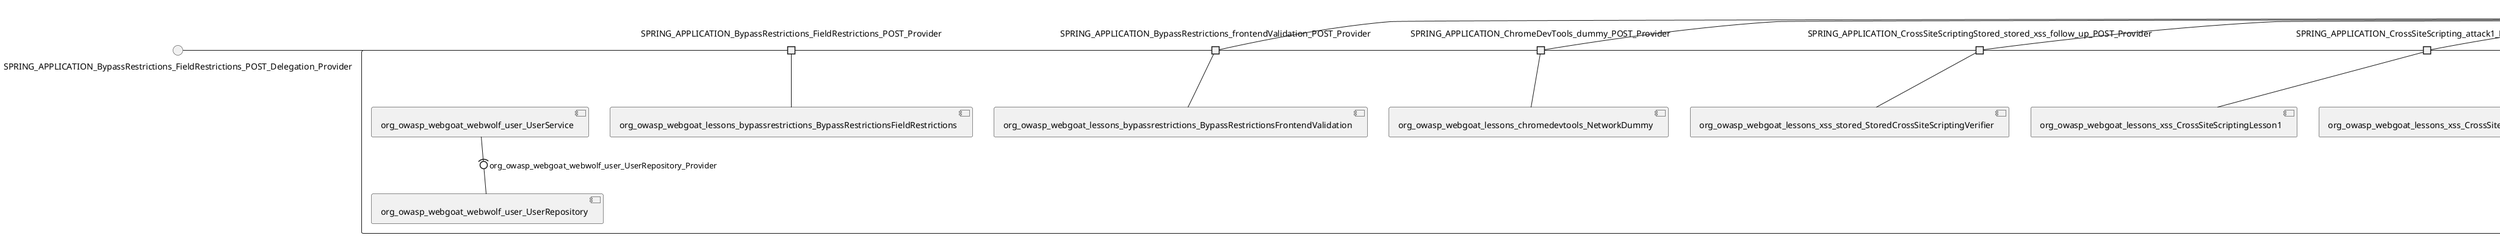 @startuml
skinparam fixCircleLabelOverlapping true
skinparam componentStyle uml2
() SPRING_APPLICATION_BypassRestrictions_FieldRestrictions_POST_Delegation_Provider
() SPRING_APPLICATION_BypassRestrictions_frontendValidation_POST_Delegation_Provider
() SPRING_APPLICATION_ChromeDevTools_dummy_POST_Delegation_Provider
() SPRING_APPLICATION_CrossSiteScriptingStored_stored_xss_follow_up_POST_Delegation_Provider
() SPRING_APPLICATION_CrossSiteScripting_attack1_POST_Delegation_Provider
() SPRING_APPLICATION_CrossSiteScripting_attack3_POST_Delegation_Provider
() SPRING_APPLICATION_CrossSiteScripting_attack4_POST_Delegation_Provider
() SPRING_APPLICATION_CrossSiteScripting_attack5a_GET_Delegation_Provider
() SPRING_APPLICATION_CrossSiteScripting_attack6a_POST_Delegation_Provider
() SPRING_APPLICATION_CrossSiteScripting_dom_follow_up_POST_Delegation_Provider
() SPRING_APPLICATION_CrossSiteScripting_phone_home_xss_POST_Delegation_Provider
() SPRING_APPLICATION_CrossSiteScripting_quiz_POST_GET_Delegation_Provider
() SPRING_APPLICATION_Delegation_Provider
() SPRING_APPLICATION_GET_Delegation_Provider
() SPRING_APPLICATION_HtmlTampering_task_POST_Delegation_Provider
() SPRING_APPLICATION_HttpBasics_attack1_POST_Delegation_Provider
() SPRING_APPLICATION_HttpBasics_attack2_POST_Delegation_Provider
() SPRING_APPLICATION_IDOR_diff_attributes_POST_Delegation_Provider
() SPRING_APPLICATION_IDOR_login_POST_Delegation_Provider
() SPRING_APPLICATION_IDOR_profile_alt_path_POST_Delegation_Provider
() SPRING_APPLICATION_InsecureDeserialization_task_POST_Delegation_Provider
() SPRING_APPLICATION_InsecureLogin_POST_Delegation_Provider
() SPRING_APPLICATION_JWT_decode_POST_Delegation_Provider
() SPRING_APPLICATION_JWT_jku_POST_Delegation_Provider
() SPRING_APPLICATION_JWT_kid_POST_Delegation_Provider
() SPRING_APPLICATION_JWT_quiz_POST_GET_Delegation_Provider
() SPRING_APPLICATION_JWT_refresh_POST_Delegation_Provider
() SPRING_APPLICATION_JWT_votings_POST_GET_Delegation_Provider
() SPRING_APPLICATION_LogSpoofing_log_bleeding_POST_Delegation_Provider
() SPRING_APPLICATION_LogSpoofing_log_spoofing_POST_Delegation_Provider
() SPRING_APPLICATION_POST_Delegation_Provider
() SPRING_APPLICATION_PUT_Delegation_Provider
() SPRING_APPLICATION_PasswordReset_ForgotPassword_create_password_reset_link_POST_Delegation_Provider
() SPRING_APPLICATION_PasswordReset_SecurityQuestions_POST_Delegation_Provider
() SPRING_APPLICATION_PasswordReset_reset_POST_Delegation_Provider
() SPRING_APPLICATION_PathTraversal_profile_picture_GET_Delegation_Provider
() SPRING_APPLICATION_PathTraversal_profile_picture_fix_GET_Delegation_Provider
() SPRING_APPLICATION_PathTraversal_profile_upload_POST_Delegation_Provider
() SPRING_APPLICATION_PathTraversal_profile_upload_fix_POST_Delegation_Provider
() SPRING_APPLICATION_PathTraversal_profile_upload_remove_user_input_POST_Delegation_Provider
() SPRING_APPLICATION_PathTraversal_random_POST_Delegation_Provider
() SPRING_APPLICATION_PathTraversal_random_picture_GET_Delegation_Provider
() SPRING_APPLICATION_PathTraversal_zip_slip_POST_GET_Delegation_Provider
() SPRING_APPLICATION_SSRF_task1_POST_Delegation_Provider
() SPRING_APPLICATION_SSRF_task2_POST_Delegation_Provider
() SPRING_APPLICATION_SecurePasswords_assignment_POST_Delegation_Provider
() SPRING_APPLICATION_SqlInjectionAdvanced_attack6a_POST_Delegation_Provider
() SPRING_APPLICATION_SqlInjectionAdvanced_attack6b_POST_Delegation_Provider
() SPRING_APPLICATION_SqlInjectionAdvanced_challenge_Login_POST_Delegation_Provider
() SPRING_APPLICATION_SqlInjectionAdvanced_challenge_PUT_Delegation_Provider
() SPRING_APPLICATION_SqlInjectionAdvanced_quiz_POST_GET_Delegation_Provider
() SPRING_APPLICATION_SqlInjectionMitigations_attack10a_POST_Delegation_Provider
() SPRING_APPLICATION_SqlInjectionMitigations_attack10b_POST_Delegation_Provider
() SPRING_APPLICATION_SqlInjectionMitigations_attack12a_POST_Delegation_Provider
() SPRING_APPLICATION_SqlInjectionMitigations_servers_GET_Delegation_Provider
() SPRING_APPLICATION_SqlInjection_assignment5a_POST_Delegation_Provider
() SPRING_APPLICATION_SqlInjection_assignment5b_POST_Delegation_Provider
() SPRING_APPLICATION_SqlInjection_attack10_POST_Delegation_Provider
() SPRING_APPLICATION_SqlInjection_attack2_POST_Delegation_Provider
() SPRING_APPLICATION_SqlInjection_attack3_POST_Delegation_Provider
() SPRING_APPLICATION_SqlInjection_attack4_POST_Delegation_Provider
() SPRING_APPLICATION_SqlInjection_attack5_POST_Delegation_Provider
() SPRING_APPLICATION_SqlInjection_attack8_POST_Delegation_Provider
() SPRING_APPLICATION_SqlInjection_attack9_POST_Delegation_Provider
() SPRING_APPLICATION_SqlOnlyInputValidationOnKeywords_attack_POST_Delegation_Provider
() SPRING_APPLICATION_SqlOnlyInputValidation_attack_POST_Delegation_Provider
() SPRING_APPLICATION_VulnerableComponents_attack1_POST_Delegation_Provider
() SPRING_APPLICATION_WebWolf_GET_Delegation_Provider
() SPRING_APPLICATION_WebWolf_landing_POST_Delegation_Provider
() SPRING_APPLICATION_WebWolf_mail_POST_Delegation_Provider
() SPRING_APPLICATION_challenge_1_POST_Delegation_Provider
() SPRING_APPLICATION_challenge_5_POST_Delegation_Provider
() SPRING_APPLICATION_challenge_7_POST_Delegation_Provider
() SPRING_APPLICATION_challenge_8_GET_Delegation_Provider
() SPRING_APPLICATION_challenge_logo_Delegation_Provider
() SPRING_APPLICATION_cia_quiz_POST_GET_Delegation_Provider
() SPRING_APPLICATION_clientSideFiltering_attack1_POST_Delegation_Provider
() SPRING_APPLICATION_clientSideFiltering_challenge_store_coupons_GET_Delegation_Provider
() SPRING_APPLICATION_clientSideFiltering_getItForFree_POST_Delegation_Provider
() SPRING_APPLICATION_clientSideFiltering_salaries_GET_Delegation_Provider
() SPRING_APPLICATION_crypto_encoding_xor_POST_Delegation_Provider
() SPRING_APPLICATION_crypto_secure_defaults_POST_Delegation_Provider
() SPRING_APPLICATION_jwt_GET_Delegation_Provider
() SPRING_APPLICATION_landing_Delegation_Provider
() SPRING_APPLICATION_lesson_template_POST_GET_Delegation_Provider
() SPRING_APPLICATION_login_oauth_mvc_GET_Delegation_Provider
() SPRING_APPLICATION_mail_POST_DELETE_GET_Delegation_Provider
() SPRING_APPLICATION_register_mvc_POST_Delegation_Provider
() SPRING_APPLICATION_registration_GET_Delegation_Provider
() SPRING_APPLICATION_requests_GET_Delegation_Provider
() SPRING_APPLICATION_scoreboard_data_GET_Delegation_Provider
() SPRING_APPLICATION_server_directory_GET_Delegation_Provider
() SPRING_APPLICATION_service_lessonoverview_mvc_Delegation_Provider
() SPRING_APPLICATION_xxe_comments_GET_Delegation_Provider
rectangle System {
[org_owasp_webgoat_container_HammerHead] [[webgoat-webgoat.repository#_rJCTGs05Ee68OMqG4lCVbg]]
[org_owasp_webgoat_container_WebWolfRedirect] [[webgoat-webgoat.repository#_rJCTGs05Ee68OMqG4lCVbg]]
[org_owasp_webgoat_container_controller_StartLesson] [[webgoat-webgoat.repository#_rJCTGs05Ee68OMqG4lCVbg]]
[org_owasp_webgoat_container_controller_Welcome] [[webgoat-webgoat.repository#_rJCTGs05Ee68OMqG4lCVbg]]
[org_owasp_webgoat_container_i18n_PluginMessages_Provider] [[webgoat-webgoat.repository#_rJCTGs05Ee68OMqG4lCVbg]]
[org_owasp_webgoat_container_service_EnvironmentService] [[webgoat-webgoat.repository#_rJCTGs05Ee68OMqG4lCVbg]]
[org_owasp_webgoat_container_service_HintService] [[webgoat-webgoat.repository#_rJCTGs05Ee68OMqG4lCVbg]]
[org_owasp_webgoat_container_service_LabelDebugService] [[webgoat-webgoat.repository#_rJCTGs05Ee68OMqG4lCVbg]]
[org_owasp_webgoat_container_service_LabelService] [[webgoat-webgoat.repository#_rJCTGs05Ee68OMqG4lCVbg]]
[org_owasp_webgoat_container_service_LessonInfoService] [[webgoat-webgoat.repository#_rJCTGs05Ee68OMqG4lCVbg]]
[org_owasp_webgoat_container_service_LessonMenuService] [[webgoat-webgoat.repository#_rJCTGs05Ee68OMqG4lCVbg]]
[org_owasp_webgoat_container_service_LessonProgressService] [[webgoat-webgoat.repository#_rJCTGs05Ee68OMqG4lCVbg]]
[org_owasp_webgoat_container_service_LessonTitleService] [[webgoat-webgoat.repository#_rJCTGs05Ee68OMqG4lCVbg]]
[org_owasp_webgoat_container_service_ReportCardService] [[webgoat-webgoat.repository#_rJCTGs05Ee68OMqG4lCVbg]]
[org_owasp_webgoat_container_service_RestartLessonService] [[webgoat-webgoat.repository#_rJCTGs05Ee68OMqG4lCVbg]]
[org_owasp_webgoat_container_service_SessionService] [[webgoat-webgoat.repository#_rJCTGs05Ee68OMqG4lCVbg]]
[org_owasp_webgoat_container_session_UserSessionData_Provider] [[webgoat-webgoat.repository#_rJCTGs05Ee68OMqG4lCVbg]]
[org_owasp_webgoat_container_session_WebSession_Provider] [[webgoat-webgoat.repository#_rJCTGs05Ee68OMqG4lCVbg]]
[org_owasp_webgoat_container_users_RegistrationController] [[webgoat-webgoat.repository#_rJCTGs05Ee68OMqG4lCVbg]]
[org_owasp_webgoat_container_users_Scoreboard] [[webgoat-webgoat.repository#_rJCTGs05Ee68OMqG4lCVbg]]
[org_owasp_webgoat_container_users_UserRepository] [[webgoat-webgoat.repository#_rJCTGs05Ee68OMqG4lCVbg]]
[org_owasp_webgoat_container_users_UserService] [[webgoat-webgoat.repository#_rJCTGs05Ee68OMqG4lCVbg]]
[org_owasp_webgoat_container_users_UserTrackerRepository] [[webgoat-webgoat.repository#_rJCTGs05Ee68OMqG4lCVbg]]
[org_owasp_webgoat_lessons_authbypass_VerifyAccount] [[webgoat-webgoat.repository#_rJCTGs05Ee68OMqG4lCVbg]]
[org_owasp_webgoat_lessons_bypassrestrictions_BypassRestrictionsFieldRestrictions] [[webgoat-webgoat.repository#_rJCTGs05Ee68OMqG4lCVbg]]
[org_owasp_webgoat_lessons_bypassrestrictions_BypassRestrictionsFrontendValidation] [[webgoat-webgoat.repository#_rJCTGs05Ee68OMqG4lCVbg]]
[org_owasp_webgoat_lessons_challenges_FlagController] [[webgoat-webgoat.repository#_rJCTGs05Ee68OMqG4lCVbg]]
[org_owasp_webgoat_lessons_challenges_challenge1_Assignment1] [[webgoat-webgoat.repository#_rJCTGs05Ee68OMqG4lCVbg]]
[org_owasp_webgoat_lessons_challenges_challenge1_ImageServlet] [[webgoat-webgoat.repository#_rJCTGs05Ee68OMqG4lCVbg]]
[org_owasp_webgoat_lessons_challenges_challenge5_Assignment5] [[webgoat-webgoat.repository#_rJCTGs05Ee68OMqG4lCVbg]]
[org_owasp_webgoat_lessons_challenges_challenge7_Assignment7] [[webgoat-webgoat.repository#_rJCTGs05Ee68OMqG4lCVbg]]
[org_owasp_webgoat_lessons_challenges_challenge8_Assignment8] [[webgoat-webgoat.repository#_rJCTGs05Ee68OMqG4lCVbg]]
[org_owasp_webgoat_lessons_chromedevtools_NetworkDummy] [[webgoat-webgoat.repository#_rJCTGs05Ee68OMqG4lCVbg]]
[org_owasp_webgoat_lessons_chromedevtools_NetworkLesson] [[webgoat-webgoat.repository#_rJCTGs05Ee68OMqG4lCVbg]]
[org_owasp_webgoat_lessons_cia_CIAQuiz] [[webgoat-webgoat.repository#_rJCTGs05Ee68OMqG4lCVbg]]
[org_owasp_webgoat_lessons_clientsidefiltering_ClientSideFilteringAssignment] [[webgoat-webgoat.repository#_rJCTGs05Ee68OMqG4lCVbg]]
[org_owasp_webgoat_lessons_clientsidefiltering_ClientSideFilteringFreeAssignment] [[webgoat-webgoat.repository#_rJCTGs05Ee68OMqG4lCVbg]]
[org_owasp_webgoat_lessons_clientsidefiltering_Salaries] [[webgoat-webgoat.repository#_rJCTGs05Ee68OMqG4lCVbg]]
[org_owasp_webgoat_lessons_clientsidefiltering_ShopEndpoint] [[webgoat-webgoat.repository#_rJCTGs05Ee68OMqG4lCVbg]]
[org_owasp_webgoat_lessons_cryptography_EncodingAssignment] [[webgoat-webgoat.repository#_rJCTGs05Ee68OMqG4lCVbg]]
[org_owasp_webgoat_lessons_cryptography_HashingAssignment] [[webgoat-webgoat.repository#_rJCTGs05Ee68OMqG4lCVbg]]
[org_owasp_webgoat_lessons_cryptography_SecureDefaultsAssignment] [[webgoat-webgoat.repository#_rJCTGs05Ee68OMqG4lCVbg]]
[org_owasp_webgoat_lessons_cryptography_SigningAssignment] [[webgoat-webgoat.repository#_rJCTGs05Ee68OMqG4lCVbg]]
[org_owasp_webgoat_lessons_cryptography_XOREncodingAssignment] [[webgoat-webgoat.repository#_rJCTGs05Ee68OMqG4lCVbg]]
[org_owasp_webgoat_lessons_csrf_CSRFConfirmFlag1] [[webgoat-webgoat.repository#_rJCTGs05Ee68OMqG4lCVbg]]
[org_owasp_webgoat_lessons_csrf_CSRFFeedback] [[webgoat-webgoat.repository#_rJCTGs05Ee68OMqG4lCVbg]]
[org_owasp_webgoat_lessons_csrf_CSRFGetFlag] [[webgoat-webgoat.repository#_rJCTGs05Ee68OMqG4lCVbg]]
[org_owasp_webgoat_lessons_csrf_CSRFLogin] [[webgoat-webgoat.repository#_rJCTGs05Ee68OMqG4lCVbg]]
[org_owasp_webgoat_lessons_csrf_ForgedReviews] [[webgoat-webgoat.repository#_rJCTGs05Ee68OMqG4lCVbg]]
[org_owasp_webgoat_lessons_csrf_ObjectMapper_Provider] [[webgoat-webgoat.repository#_rJCTGs05Ee68OMqG4lCVbg]]
[org_owasp_webgoat_lessons_deserialization_InsecureDeserializationTask] [[webgoat-webgoat.repository#_rJCTGs05Ee68OMqG4lCVbg]]
[org_owasp_webgoat_lessons_hijacksession_HijackSessionAssignment] [[webgoat-webgoat.repository#_rJCTGs05Ee68OMqG4lCVbg]]
[org_owasp_webgoat_lessons_hijacksession_cas_HijackSessionAuthenticationProvider] [[webgoat-webgoat.repository#_rJCTGs05Ee68OMqG4lCVbg]]
[org_owasp_webgoat_lessons_htmltampering_HtmlTamperingTask] [[webgoat-webgoat.repository#_rJCTGs05Ee68OMqG4lCVbg]]
[org_owasp_webgoat_lessons_httpbasics_HttpBasicsLesson] [[webgoat-webgoat.repository#_rJCTGs05Ee68OMqG4lCVbg]]
[org_owasp_webgoat_lessons_httpbasics_HttpBasicsQuiz] [[webgoat-webgoat.repository#_rJCTGs05Ee68OMqG4lCVbg]]
[org_owasp_webgoat_lessons_httpproxies_HttpBasicsInterceptRequest] [[webgoat-webgoat.repository#_rJCTGs05Ee68OMqG4lCVbg]]
[org_owasp_webgoat_lessons_idor_IDORDiffAttributes] [[webgoat-webgoat.repository#_rJCTGs05Ee68OMqG4lCVbg]]
[org_owasp_webgoat_lessons_idor_IDOREditOtherProfile] [[webgoat-webgoat.repository#_rJCTGs05Ee68OMqG4lCVbg]]
[org_owasp_webgoat_lessons_idor_IDORLogin] [[webgoat-webgoat.repository#_rJCTGs05Ee68OMqG4lCVbg]]
[org_owasp_webgoat_lessons_idor_IDORViewOtherProfile] [[webgoat-webgoat.repository#_rJCTGs05Ee68OMqG4lCVbg]]
[org_owasp_webgoat_lessons_idor_IDORViewOwnProfile] [[webgoat-webgoat.repository#_rJCTGs05Ee68OMqG4lCVbg]]
[org_owasp_webgoat_lessons_idor_IDORViewOwnProfileAltUrl] [[webgoat-webgoat.repository#_rJCTGs05Ee68OMqG4lCVbg]]
[org_owasp_webgoat_lessons_insecurelogin_InsecureLoginTask] [[webgoat-webgoat.repository#_rJCTGs05Ee68OMqG4lCVbg]]
[org_owasp_webgoat_lessons_jwt_JWTDecodeEndpoint] [[webgoat-webgoat.repository#_rJCTGs05Ee68OMqG4lCVbg]]
[org_owasp_webgoat_lessons_jwt_JWTQuiz] [[webgoat-webgoat.repository#_rJCTGs05Ee68OMqG4lCVbg]]
[org_owasp_webgoat_lessons_jwt_JWTRefreshEndpoint] [[webgoat-webgoat.repository#_rJCTGs05Ee68OMqG4lCVbg]]
[org_owasp_webgoat_lessons_jwt_JWTSecretKeyEndpoint] [[webgoat-webgoat.repository#_rJCTGs05Ee68OMqG4lCVbg]]
[org_owasp_webgoat_lessons_jwt_JWTVotesEndpoint] [[webgoat-webgoat.repository#_rJCTGs05Ee68OMqG4lCVbg]]
[org_owasp_webgoat_lessons_jwt_claimmisuse_JWTHeaderJKUEndpoint] [[webgoat-webgoat.repository#_rJCTGs05Ee68OMqG4lCVbg]]
[org_owasp_webgoat_lessons_jwt_claimmisuse_JWTHeaderKIDEndpoint] [[webgoat-webgoat.repository#_rJCTGs05Ee68OMqG4lCVbg]]
[org_owasp_webgoat_lessons_lessontemplate_SampleAttack] [[webgoat-webgoat.repository#_rJCTGs05Ee68OMqG4lCVbg]]
[org_owasp_webgoat_lessons_logging_LogBleedingTask] [[webgoat-webgoat.repository#_rJCTGs05Ee68OMqG4lCVbg]]
[org_owasp_webgoat_lessons_logging_LogSpoofingTask] [[webgoat-webgoat.repository#_rJCTGs05Ee68OMqG4lCVbg]]
[org_owasp_webgoat_lessons_missingac_MissingFunctionACHiddenMenus] [[webgoat-webgoat.repository#_rJCTGs05Ee68OMqG4lCVbg]]
[org_owasp_webgoat_lessons_missingac_MissingFunctionACUsers] [[webgoat-webgoat.repository#_rJCTGs05Ee68OMqG4lCVbg]]
[org_owasp_webgoat_lessons_missingac_MissingFunctionACYourHash] [[webgoat-webgoat.repository#_rJCTGs05Ee68OMqG4lCVbg]]
[org_owasp_webgoat_lessons_missingac_MissingFunctionACYourHashAdmin] [[webgoat-webgoat.repository#_rJCTGs05Ee68OMqG4lCVbg]]
[org_owasp_webgoat_lessons_passwordreset_QuestionsAssignment] [[webgoat-webgoat.repository#_rJCTGs05Ee68OMqG4lCVbg]]
[org_owasp_webgoat_lessons_passwordreset_ResetLinkAssignment] [[webgoat-webgoat.repository#_rJCTGs05Ee68OMqG4lCVbg]]
[org_owasp_webgoat_lessons_passwordreset_ResetLinkAssignmentForgotPassword] [[webgoat-webgoat.repository#_rJCTGs05Ee68OMqG4lCVbg]]
[org_owasp_webgoat_lessons_passwordreset_SecurityQuestionAssignment] [[webgoat-webgoat.repository#_rJCTGs05Ee68OMqG4lCVbg]]
[org_owasp_webgoat_lessons_passwordreset_SimpleMailAssignment] [[webgoat-webgoat.repository#_rJCTGs05Ee68OMqG4lCVbg]]
[org_owasp_webgoat_lessons_passwordreset_TriedQuestions] [[webgoat-webgoat.repository#_rJCTGs05Ee68OMqG4lCVbg]]
[org_owasp_webgoat_lessons_pathtraversal_ProfileUpload] [[webgoat-webgoat.repository#_rJCTGs05Ee68OMqG4lCVbg]]
[org_owasp_webgoat_lessons_pathtraversal_ProfileUploadFix] [[webgoat-webgoat.repository#_rJCTGs05Ee68OMqG4lCVbg]]
[org_owasp_webgoat_lessons_pathtraversal_ProfileUploadRemoveUserInput] [[webgoat-webgoat.repository#_rJCTGs05Ee68OMqG4lCVbg]]
[org_owasp_webgoat_lessons_pathtraversal_ProfileUploadRetrieval] [[webgoat-webgoat.repository#_rJCTGs05Ee68OMqG4lCVbg]]
[org_owasp_webgoat_lessons_pathtraversal_ProfileZipSlip] [[webgoat-webgoat.repository#_rJCTGs05Ee68OMqG4lCVbg]]
[org_owasp_webgoat_lessons_securepasswords_SecurePasswordsAssignment] [[webgoat-webgoat.repository#_rJCTGs05Ee68OMqG4lCVbg]]
[org_owasp_webgoat_lessons_spoofcookie_SpoofCookieAssignment] [[webgoat-webgoat.repository#_rJCTGs05Ee68OMqG4lCVbg]]
[org_owasp_webgoat_lessons_sqlinjection_advanced_SqlInjectionChallenge] [[webgoat-webgoat.repository#_rJCTGs05Ee68OMqG4lCVbg]]
[org_owasp_webgoat_lessons_sqlinjection_advanced_SqlInjectionChallengeLogin] [[webgoat-webgoat.repository#_rJCTGs05Ee68OMqG4lCVbg]]
[org_owasp_webgoat_lessons_sqlinjection_advanced_SqlInjectionLesson6a] [[webgoat-webgoat.repository#_rJCTGs05Ee68OMqG4lCVbg]]
[org_owasp_webgoat_lessons_sqlinjection_advanced_SqlInjectionLesson6b] [[webgoat-webgoat.repository#_rJCTGs05Ee68OMqG4lCVbg]]
[org_owasp_webgoat_lessons_sqlinjection_advanced_SqlInjectionQuiz] [[webgoat-webgoat.repository#_rJCTGs05Ee68OMqG4lCVbg]]
[org_owasp_webgoat_lessons_sqlinjection_introduction_SqlInjectionLesson10] [[webgoat-webgoat.repository#_rJCTGs05Ee68OMqG4lCVbg]]
[org_owasp_webgoat_lessons_sqlinjection_introduction_SqlInjectionLesson2] [[webgoat-webgoat.repository#_rJCTGs05Ee68OMqG4lCVbg]]
[org_owasp_webgoat_lessons_sqlinjection_introduction_SqlInjectionLesson3] [[webgoat-webgoat.repository#_rJCTGs05Ee68OMqG4lCVbg]]
[org_owasp_webgoat_lessons_sqlinjection_introduction_SqlInjectionLesson4] [[webgoat-webgoat.repository#_rJCTGs05Ee68OMqG4lCVbg]]
[org_owasp_webgoat_lessons_sqlinjection_introduction_SqlInjectionLesson5] [[webgoat-webgoat.repository#_rJCTGs05Ee68OMqG4lCVbg]]
[org_owasp_webgoat_lessons_sqlinjection_introduction_SqlInjectionLesson5a] [[webgoat-webgoat.repository#_rJCTGs05Ee68OMqG4lCVbg]]
[org_owasp_webgoat_lessons_sqlinjection_introduction_SqlInjectionLesson5b] [[webgoat-webgoat.repository#_rJCTGs05Ee68OMqG4lCVbg]]
[org_owasp_webgoat_lessons_sqlinjection_introduction_SqlInjectionLesson8] [[webgoat-webgoat.repository#_rJCTGs05Ee68OMqG4lCVbg]]
[org_owasp_webgoat_lessons_sqlinjection_introduction_SqlInjectionLesson9] [[webgoat-webgoat.repository#_rJCTGs05Ee68OMqG4lCVbg]]
[org_owasp_webgoat_lessons_sqlinjection_mitigation_Servers] [[webgoat-webgoat.repository#_rJCTGs05Ee68OMqG4lCVbg]]
[org_owasp_webgoat_lessons_sqlinjection_mitigation_SqlInjectionLesson10a] [[webgoat-webgoat.repository#_rJCTGs05Ee68OMqG4lCVbg]]
[org_owasp_webgoat_lessons_sqlinjection_mitigation_SqlInjectionLesson10b] [[webgoat-webgoat.repository#_rJCTGs05Ee68OMqG4lCVbg]]
[org_owasp_webgoat_lessons_sqlinjection_mitigation_SqlInjectionLesson13] [[webgoat-webgoat.repository#_rJCTGs05Ee68OMqG4lCVbg]]
[org_owasp_webgoat_lessons_sqlinjection_mitigation_SqlOnlyInputValidation] [[webgoat-webgoat.repository#_rJCTGs05Ee68OMqG4lCVbg]]
[org_owasp_webgoat_lessons_sqlinjection_mitigation_SqlOnlyInputValidationOnKeywords] [[webgoat-webgoat.repository#_rJCTGs05Ee68OMqG4lCVbg]]
[org_owasp_webgoat_lessons_ssrf_SSRFTask1] [[webgoat-webgoat.repository#_rJCTGs05Ee68OMqG4lCVbg]]
[org_owasp_webgoat_lessons_ssrf_SSRFTask2] [[webgoat-webgoat.repository#_rJCTGs05Ee68OMqG4lCVbg]]
[org_owasp_webgoat_lessons_vulnerablecomponents_VulnerableComponentsLesson] [[webgoat-webgoat.repository#_rJCTGs05Ee68OMqG4lCVbg]]
[org_owasp_webgoat_lessons_webwolfintroduction_LandingAssignment] [[webgoat-webgoat.repository#_rJCTGs05Ee68OMqG4lCVbg]]
[org_owasp_webgoat_lessons_webwolfintroduction_MailAssignment] [[webgoat-webgoat.repository#_rJCTGs05Ee68OMqG4lCVbg]]
[org_owasp_webgoat_lessons_xss_CrossSiteScriptingLesson1] [[webgoat-webgoat.repository#_rJCTGs05Ee68OMqG4lCVbg]]
[org_owasp_webgoat_lessons_xss_CrossSiteScriptingLesson3] [[webgoat-webgoat.repository#_rJCTGs05Ee68OMqG4lCVbg]]
[org_owasp_webgoat_lessons_xss_CrossSiteScriptingLesson4] [[webgoat-webgoat.repository#_rJCTGs05Ee68OMqG4lCVbg]]
[org_owasp_webgoat_lessons_xss_CrossSiteScriptingLesson5a] [[webgoat-webgoat.repository#_rJCTGs05Ee68OMqG4lCVbg]]
[org_owasp_webgoat_lessons_xss_CrossSiteScriptingLesson6a] [[webgoat-webgoat.repository#_rJCTGs05Ee68OMqG4lCVbg]]
[org_owasp_webgoat_lessons_xss_CrossSiteScriptingQuiz] [[webgoat-webgoat.repository#_rJCTGs05Ee68OMqG4lCVbg]]
[org_owasp_webgoat_lessons_xss_DOMCrossSiteScripting] [[webgoat-webgoat.repository#_rJCTGs05Ee68OMqG4lCVbg]]
[org_owasp_webgoat_lessons_xss_DOMCrossSiteScriptingVerifier] [[webgoat-webgoat.repository#_rJCTGs05Ee68OMqG4lCVbg]]
[org_owasp_webgoat_lessons_xss_stored_StoredCrossSiteScriptingVerifier] [[webgoat-webgoat.repository#_rJCTGs05Ee68OMqG4lCVbg]]
[org_owasp_webgoat_lessons_xss_stored_StoredXssComments] [[webgoat-webgoat.repository#_rJCTGs05Ee68OMqG4lCVbg]]
[org_owasp_webgoat_lessons_xxe_BlindSendFileAssignment] [[webgoat-webgoat.repository#_rJCTGs05Ee68OMqG4lCVbg]]
[org_owasp_webgoat_lessons_xxe_CommentsCache] [[webgoat-webgoat.repository#_rJCTGs05Ee68OMqG4lCVbg]]
[org_owasp_webgoat_lessons_xxe_CommentsEndpoint] [[webgoat-webgoat.repository#_rJCTGs05Ee68OMqG4lCVbg]]
[org_owasp_webgoat_lessons_xxe_ContentTypeAssignment] [[webgoat-webgoat.repository#_rJCTGs05Ee68OMqG4lCVbg]]
[org_owasp_webgoat_lessons_xxe_SimpleXXE] [[webgoat-webgoat.repository#_rJCTGs05Ee68OMqG4lCVbg]]
[org_owasp_webgoat_webwolf_FileServer] [[webgoat-webgoat.repository#_rJCTGs05Ee68OMqG4lCVbg]]
[org_owasp_webgoat_webwolf_jwt_JWTController] [[webgoat-webgoat.repository#_rJCTGs05Ee68OMqG4lCVbg]]
[org_owasp_webgoat_webwolf_mailbox_MailboxController] [[webgoat-webgoat.repository#_rJCTGs05Ee68OMqG4lCVbg]]
[org_owasp_webgoat_webwolf_mailbox_MailboxRepository] [[webgoat-webgoat.repository#_rJCTGs05Ee68OMqG4lCVbg]]
[org_owasp_webgoat_webwolf_requests_LandingPage] [[webgoat-webgoat.repository#_rJCTGs05Ee68OMqG4lCVbg]]
[org_owasp_webgoat_webwolf_requests_Requests] [[webgoat-webgoat.repository#_rJCTGs05Ee68OMqG4lCVbg]]
[org_owasp_webgoat_webwolf_user_UserRepository] [[webgoat-webgoat.repository#_rJCTGs05Ee68OMqG4lCVbg]]
[org_owasp_webgoat_webwolf_user_UserService] [[webgoat-webgoat.repository#_rJCTGs05Ee68OMqG4lCVbg]]
port SPRING_APPLICATION_BypassRestrictions_FieldRestrictions_POST_Provider
SPRING_APPLICATION_BypassRestrictions_FieldRestrictions_POST_Delegation_Provider - SPRING_APPLICATION_BypassRestrictions_FieldRestrictions_POST_Provider
SPRING_APPLICATION_BypassRestrictions_FieldRestrictions_POST_Provider - [org_owasp_webgoat_lessons_bypassrestrictions_BypassRestrictionsFieldRestrictions]
port SPRING_APPLICATION_BypassRestrictions_frontendValidation_POST_Provider
SPRING_APPLICATION_BypassRestrictions_frontendValidation_POST_Delegation_Provider - SPRING_APPLICATION_BypassRestrictions_frontendValidation_POST_Provider
SPRING_APPLICATION_BypassRestrictions_frontendValidation_POST_Provider - [org_owasp_webgoat_lessons_bypassrestrictions_BypassRestrictionsFrontendValidation]
port SPRING_APPLICATION_ChromeDevTools_dummy_POST_Provider
SPRING_APPLICATION_ChromeDevTools_dummy_POST_Delegation_Provider - SPRING_APPLICATION_ChromeDevTools_dummy_POST_Provider
SPRING_APPLICATION_ChromeDevTools_dummy_POST_Provider - [org_owasp_webgoat_lessons_chromedevtools_NetworkDummy]
port SPRING_APPLICATION_CrossSiteScriptingStored_stored_xss_follow_up_POST_Provider
SPRING_APPLICATION_CrossSiteScriptingStored_stored_xss_follow_up_POST_Delegation_Provider - SPRING_APPLICATION_CrossSiteScriptingStored_stored_xss_follow_up_POST_Provider
SPRING_APPLICATION_CrossSiteScriptingStored_stored_xss_follow_up_POST_Provider - [org_owasp_webgoat_lessons_xss_stored_StoredCrossSiteScriptingVerifier]
port SPRING_APPLICATION_CrossSiteScripting_attack1_POST_Provider
SPRING_APPLICATION_CrossSiteScripting_attack1_POST_Delegation_Provider - SPRING_APPLICATION_CrossSiteScripting_attack1_POST_Provider
SPRING_APPLICATION_CrossSiteScripting_attack1_POST_Provider - [org_owasp_webgoat_lessons_xss_CrossSiteScriptingLesson1]
port SPRING_APPLICATION_CrossSiteScripting_attack3_POST_Provider
SPRING_APPLICATION_CrossSiteScripting_attack3_POST_Delegation_Provider - SPRING_APPLICATION_CrossSiteScripting_attack3_POST_Provider
SPRING_APPLICATION_CrossSiteScripting_attack3_POST_Provider - [org_owasp_webgoat_lessons_xss_CrossSiteScriptingLesson3]
port SPRING_APPLICATION_CrossSiteScripting_attack4_POST_Provider
SPRING_APPLICATION_CrossSiteScripting_attack4_POST_Delegation_Provider - SPRING_APPLICATION_CrossSiteScripting_attack4_POST_Provider
SPRING_APPLICATION_CrossSiteScripting_attack4_POST_Provider - [org_owasp_webgoat_lessons_xss_CrossSiteScriptingLesson4]
port SPRING_APPLICATION_CrossSiteScripting_attack5a_GET_Provider
SPRING_APPLICATION_CrossSiteScripting_attack5a_GET_Delegation_Provider - SPRING_APPLICATION_CrossSiteScripting_attack5a_GET_Provider
SPRING_APPLICATION_CrossSiteScripting_attack5a_GET_Provider - [org_owasp_webgoat_lessons_xss_CrossSiteScriptingLesson5a]
port SPRING_APPLICATION_CrossSiteScripting_attack6a_POST_Provider
SPRING_APPLICATION_CrossSiteScripting_attack6a_POST_Delegation_Provider - SPRING_APPLICATION_CrossSiteScripting_attack6a_POST_Provider
SPRING_APPLICATION_CrossSiteScripting_attack6a_POST_Provider - [org_owasp_webgoat_lessons_xss_CrossSiteScriptingLesson6a]
port SPRING_APPLICATION_CrossSiteScripting_dom_follow_up_POST_Provider
SPRING_APPLICATION_CrossSiteScripting_dom_follow_up_POST_Delegation_Provider - SPRING_APPLICATION_CrossSiteScripting_dom_follow_up_POST_Provider
SPRING_APPLICATION_CrossSiteScripting_dom_follow_up_POST_Provider - [org_owasp_webgoat_lessons_xss_DOMCrossSiteScriptingVerifier]
port SPRING_APPLICATION_CrossSiteScripting_phone_home_xss_POST_Provider
SPRING_APPLICATION_CrossSiteScripting_phone_home_xss_POST_Delegation_Provider - SPRING_APPLICATION_CrossSiteScripting_phone_home_xss_POST_Provider
SPRING_APPLICATION_CrossSiteScripting_phone_home_xss_POST_Provider - [org_owasp_webgoat_lessons_xss_DOMCrossSiteScripting]
port SPRING_APPLICATION_CrossSiteScripting_quiz_POST_GET_Provider
SPRING_APPLICATION_CrossSiteScripting_quiz_POST_GET_Delegation_Provider - SPRING_APPLICATION_CrossSiteScripting_quiz_POST_GET_Provider
SPRING_APPLICATION_CrossSiteScripting_quiz_POST_GET_Provider - [org_owasp_webgoat_lessons_xss_CrossSiteScriptingQuiz]
port SPRING_APPLICATION_Provider
SPRING_APPLICATION_Delegation_Provider - SPRING_APPLICATION_Provider
SPRING_APPLICATION_Provider - [org_owasp_webgoat_container_controller_StartLesson]
port SPRING_APPLICATION_Provider
SPRING_APPLICATION_Delegation_Provider - SPRING_APPLICATION_Provider
SPRING_APPLICATION_Provider - [org_owasp_webgoat_container_service_LabelDebugService]
port SPRING_APPLICATION_Provider
SPRING_APPLICATION_Delegation_Provider - SPRING_APPLICATION_Provider
SPRING_APPLICATION_Provider - [org_owasp_webgoat_lessons_jwt_JWTSecretKeyEndpoint]
port SPRING_APPLICATION_Provider
SPRING_APPLICATION_Delegation_Provider - SPRING_APPLICATION_Provider
SPRING_APPLICATION_Provider - [org_owasp_webgoat_lessons_httpproxies_HttpBasicsInterceptRequest]
port SPRING_APPLICATION_Provider
SPRING_APPLICATION_Delegation_Provider - SPRING_APPLICATION_Provider
SPRING_APPLICATION_Provider - [org_owasp_webgoat_webwolf_FileServer]
port SPRING_APPLICATION_Provider
SPRING_APPLICATION_Delegation_Provider - SPRING_APPLICATION_Provider
SPRING_APPLICATION_Provider - [org_owasp_webgoat_container_service_RestartLessonService]
port SPRING_APPLICATION_Provider
SPRING_APPLICATION_Delegation_Provider - SPRING_APPLICATION_Provider
SPRING_APPLICATION_Provider - [org_owasp_webgoat_container_controller_StartLesson]
port SPRING_APPLICATION_Provider
SPRING_APPLICATION_Delegation_Provider - SPRING_APPLICATION_Provider
SPRING_APPLICATION_Provider - [org_owasp_webgoat_lessons_cryptography_HashingAssignment]
port SPRING_APPLICATION_Provider
SPRING_APPLICATION_Delegation_Provider - SPRING_APPLICATION_Provider
SPRING_APPLICATION_Provider - [org_owasp_webgoat_webwolf_FileServer]
port SPRING_APPLICATION_Provider
SPRING_APPLICATION_Delegation_Provider - SPRING_APPLICATION_Provider
SPRING_APPLICATION_Provider - [org_owasp_webgoat_lessons_cryptography_HashingAssignment]
port SPRING_APPLICATION_Provider
SPRING_APPLICATION_Delegation_Provider - SPRING_APPLICATION_Provider
SPRING_APPLICATION_Provider - [org_owasp_webgoat_container_service_LessonInfoService]
port SPRING_APPLICATION_Provider
SPRING_APPLICATION_Delegation_Provider - SPRING_APPLICATION_Provider
SPRING_APPLICATION_Provider - [org_owasp_webgoat_container_service_LessonInfoService]
port SPRING_APPLICATION_Provider
SPRING_APPLICATION_Delegation_Provider - SPRING_APPLICATION_Provider
SPRING_APPLICATION_Provider - [org_owasp_webgoat_container_HammerHead]
port SPRING_APPLICATION_Provider
SPRING_APPLICATION_Delegation_Provider - SPRING_APPLICATION_Provider
SPRING_APPLICATION_Provider - [org_owasp_webgoat_container_HammerHead]
port SPRING_APPLICATION_Provider
SPRING_APPLICATION_Delegation_Provider - SPRING_APPLICATION_Provider
SPRING_APPLICATION_Provider - [org_owasp_webgoat_lessons_jwt_JWTSecretKeyEndpoint]
port SPRING_APPLICATION_Provider
SPRING_APPLICATION_Delegation_Provider - SPRING_APPLICATION_Provider
SPRING_APPLICATION_Provider - [org_owasp_webgoat_lessons_cryptography_SigningAssignment]
port SPRING_APPLICATION_Provider
SPRING_APPLICATION_Delegation_Provider - SPRING_APPLICATION_Provider
SPRING_APPLICATION_Provider - [org_owasp_webgoat_container_service_LessonTitleService]
port SPRING_APPLICATION_Provider
SPRING_APPLICATION_Delegation_Provider - SPRING_APPLICATION_Provider
SPRING_APPLICATION_Provider - [org_owasp_webgoat_container_service_LessonTitleService]
port SPRING_APPLICATION_Provider
SPRING_APPLICATION_Delegation_Provider - SPRING_APPLICATION_Provider
SPRING_APPLICATION_Provider - [org_owasp_webgoat_container_service_SessionService]
port SPRING_APPLICATION_Provider
SPRING_APPLICATION_Delegation_Provider - SPRING_APPLICATION_Provider
SPRING_APPLICATION_Provider - [org_owasp_webgoat_lessons_httpproxies_HttpBasicsInterceptRequest]
port SPRING_APPLICATION_Provider
SPRING_APPLICATION_Delegation_Provider - SPRING_APPLICATION_Provider
SPRING_APPLICATION_Provider - [org_owasp_webgoat_container_service_SessionService]
port SPRING_APPLICATION_Provider
SPRING_APPLICATION_Delegation_Provider - SPRING_APPLICATION_Provider
SPRING_APPLICATION_Provider - [org_owasp_webgoat_container_service_RestartLessonService]
port SPRING_APPLICATION_Provider
SPRING_APPLICATION_Delegation_Provider - SPRING_APPLICATION_Provider
SPRING_APPLICATION_Provider - [org_owasp_webgoat_container_service_RestartLessonService]
port SPRING_APPLICATION_Provider
SPRING_APPLICATION_Delegation_Provider - SPRING_APPLICATION_Provider
SPRING_APPLICATION_Provider - [org_owasp_webgoat_lessons_cryptography_SigningAssignment]
port SPRING_APPLICATION_GET_Provider
SPRING_APPLICATION_GET_Delegation_Provider - SPRING_APPLICATION_GET_Provider
SPRING_APPLICATION_GET_Provider - [org_owasp_webgoat_lessons_csrf_ForgedReviews]
port SPRING_APPLICATION_GET_Provider
SPRING_APPLICATION_GET_Delegation_Provider - SPRING_APPLICATION_GET_Provider
SPRING_APPLICATION_GET_Provider - [org_owasp_webgoat_lessons_idor_IDORViewOwnProfile]
port SPRING_APPLICATION_GET_Provider
SPRING_APPLICATION_GET_Delegation_Provider - SPRING_APPLICATION_GET_Provider
SPRING_APPLICATION_GET_Provider - [org_owasp_webgoat_lessons_cryptography_EncodingAssignment]
port SPRING_APPLICATION_GET_Provider
SPRING_APPLICATION_GET_Delegation_Provider - SPRING_APPLICATION_GET_Provider
SPRING_APPLICATION_GET_Provider - [org_owasp_webgoat_container_service_ReportCardService]
port SPRING_APPLICATION_GET_Provider
SPRING_APPLICATION_GET_Delegation_Provider - SPRING_APPLICATION_GET_Provider
SPRING_APPLICATION_GET_Provider - [org_owasp_webgoat_lessons_idor_IDORViewOtherProfile]
port SPRING_APPLICATION_GET_Provider
SPRING_APPLICATION_GET_Delegation_Provider - SPRING_APPLICATION_GET_Provider
SPRING_APPLICATION_GET_Provider - [org_owasp_webgoat_lessons_missingac_MissingFunctionACUsers]
port SPRING_APPLICATION_GET_Provider
SPRING_APPLICATION_GET_Delegation_Provider - SPRING_APPLICATION_GET_Provider
SPRING_APPLICATION_GET_Provider - [org_owasp_webgoat_container_service_HintService]
port SPRING_APPLICATION_GET_Provider
SPRING_APPLICATION_GET_Delegation_Provider - SPRING_APPLICATION_GET_Provider
SPRING_APPLICATION_GET_Provider - [org_owasp_webgoat_container_service_LabelService]
port SPRING_APPLICATION_GET_Provider
SPRING_APPLICATION_GET_Delegation_Provider - SPRING_APPLICATION_GET_Provider
SPRING_APPLICATION_GET_Provider - [org_owasp_webgoat_lessons_xss_stored_StoredXssComments]
port SPRING_APPLICATION_GET_Provider
SPRING_APPLICATION_GET_Delegation_Provider - SPRING_APPLICATION_GET_Provider
SPRING_APPLICATION_GET_Provider - [org_owasp_webgoat_container_service_HintService]
port SPRING_APPLICATION_GET_Provider
SPRING_APPLICATION_GET_Delegation_Provider - SPRING_APPLICATION_GET_Provider
SPRING_APPLICATION_GET_Provider - [org_owasp_webgoat_container_controller_Welcome]
port SPRING_APPLICATION_GET_Provider
SPRING_APPLICATION_GET_Delegation_Provider - SPRING_APPLICATION_GET_Provider
SPRING_APPLICATION_GET_Provider - [org_owasp_webgoat_lessons_cryptography_EncodingAssignment]
port SPRING_APPLICATION_GET_Provider
SPRING_APPLICATION_GET_Delegation_Provider - SPRING_APPLICATION_GET_Provider
SPRING_APPLICATION_GET_Provider - [org_owasp_webgoat_lessons_csrf_ForgedReviews]
port SPRING_APPLICATION_GET_Provider
SPRING_APPLICATION_GET_Delegation_Provider - SPRING_APPLICATION_GET_Provider
SPRING_APPLICATION_GET_Provider - [org_owasp_webgoat_lessons_xss_stored_StoredXssComments]
port SPRING_APPLICATION_GET_Provider
SPRING_APPLICATION_GET_Delegation_Provider - SPRING_APPLICATION_GET_Provider
SPRING_APPLICATION_GET_Provider - [org_owasp_webgoat_lessons_spoofcookie_SpoofCookieAssignment]
port SPRING_APPLICATION_GET_Provider
SPRING_APPLICATION_GET_Delegation_Provider - SPRING_APPLICATION_GET_Provider
SPRING_APPLICATION_GET_Provider - [org_owasp_webgoat_lessons_idor_IDORViewOtherProfile]
port SPRING_APPLICATION_GET_Provider
SPRING_APPLICATION_GET_Delegation_Provider - SPRING_APPLICATION_GET_Provider
SPRING_APPLICATION_GET_Provider - [org_owasp_webgoat_container_controller_Welcome]
port SPRING_APPLICATION_GET_Provider
SPRING_APPLICATION_GET_Delegation_Provider - SPRING_APPLICATION_GET_Provider
SPRING_APPLICATION_GET_Provider - [org_owasp_webgoat_lessons_missingac_MissingFunctionACUsers]
port SPRING_APPLICATION_GET_Provider
SPRING_APPLICATION_GET_Delegation_Provider - SPRING_APPLICATION_GET_Provider
SPRING_APPLICATION_GET_Provider - [org_owasp_webgoat_container_service_ReportCardService]
port SPRING_APPLICATION_GET_Provider
SPRING_APPLICATION_GET_Delegation_Provider - SPRING_APPLICATION_GET_Provider
SPRING_APPLICATION_GET_Provider - [org_owasp_webgoat_container_service_LabelService]
port SPRING_APPLICATION_GET_Provider
SPRING_APPLICATION_GET_Delegation_Provider - SPRING_APPLICATION_GET_Provider
SPRING_APPLICATION_GET_Provider - [org_owasp_webgoat_lessons_idor_IDORViewOwnProfile]
port SPRING_APPLICATION_HtmlTampering_task_POST_Provider
SPRING_APPLICATION_HtmlTampering_task_POST_Delegation_Provider - SPRING_APPLICATION_HtmlTampering_task_POST_Provider
SPRING_APPLICATION_HtmlTampering_task_POST_Provider - [org_owasp_webgoat_lessons_htmltampering_HtmlTamperingTask]
port SPRING_APPLICATION_HttpBasics_attack1_POST_Provider
SPRING_APPLICATION_HttpBasics_attack1_POST_Delegation_Provider - SPRING_APPLICATION_HttpBasics_attack1_POST_Provider
SPRING_APPLICATION_HttpBasics_attack1_POST_Provider - [org_owasp_webgoat_lessons_httpbasics_HttpBasicsLesson]
port SPRING_APPLICATION_HttpBasics_attack2_POST_Provider
SPRING_APPLICATION_HttpBasics_attack2_POST_Delegation_Provider - SPRING_APPLICATION_HttpBasics_attack2_POST_Provider
SPRING_APPLICATION_HttpBasics_attack2_POST_Provider - [org_owasp_webgoat_lessons_httpbasics_HttpBasicsQuiz]
port SPRING_APPLICATION_IDOR_diff_attributes_POST_Provider
SPRING_APPLICATION_IDOR_diff_attributes_POST_Delegation_Provider - SPRING_APPLICATION_IDOR_diff_attributes_POST_Provider
SPRING_APPLICATION_IDOR_diff_attributes_POST_Provider - [org_owasp_webgoat_lessons_idor_IDORDiffAttributes]
port SPRING_APPLICATION_IDOR_login_POST_Provider
SPRING_APPLICATION_IDOR_login_POST_Delegation_Provider - SPRING_APPLICATION_IDOR_login_POST_Provider
SPRING_APPLICATION_IDOR_login_POST_Provider - [org_owasp_webgoat_lessons_idor_IDORLogin]
port SPRING_APPLICATION_IDOR_profile_alt_path_POST_Provider
SPRING_APPLICATION_IDOR_profile_alt_path_POST_Delegation_Provider - SPRING_APPLICATION_IDOR_profile_alt_path_POST_Provider
SPRING_APPLICATION_IDOR_profile_alt_path_POST_Provider - [org_owasp_webgoat_lessons_idor_IDORViewOwnProfileAltUrl]
port SPRING_APPLICATION_InsecureDeserialization_task_POST_Provider
SPRING_APPLICATION_InsecureDeserialization_task_POST_Delegation_Provider - SPRING_APPLICATION_InsecureDeserialization_task_POST_Provider
SPRING_APPLICATION_InsecureDeserialization_task_POST_Provider - [org_owasp_webgoat_lessons_deserialization_InsecureDeserializationTask]
port SPRING_APPLICATION_InsecureLogin_POST_Provider
SPRING_APPLICATION_InsecureLogin_POST_Delegation_Provider - SPRING_APPLICATION_InsecureLogin_POST_Provider
SPRING_APPLICATION_InsecureLogin_POST_Provider - [org_owasp_webgoat_lessons_insecurelogin_InsecureLoginTask]
port SPRING_APPLICATION_JWT_decode_POST_Provider
SPRING_APPLICATION_JWT_decode_POST_Delegation_Provider - SPRING_APPLICATION_JWT_decode_POST_Provider
SPRING_APPLICATION_JWT_decode_POST_Provider - [org_owasp_webgoat_lessons_jwt_JWTDecodeEndpoint]
port SPRING_APPLICATION_JWT_jku_POST_Provider
SPRING_APPLICATION_JWT_jku_POST_Delegation_Provider - SPRING_APPLICATION_JWT_jku_POST_Provider
SPRING_APPLICATION_JWT_jku_POST_Provider - [org_owasp_webgoat_lessons_jwt_claimmisuse_JWTHeaderJKUEndpoint]
port SPRING_APPLICATION_JWT_kid_POST_Provider
SPRING_APPLICATION_JWT_kid_POST_Delegation_Provider - SPRING_APPLICATION_JWT_kid_POST_Provider
SPRING_APPLICATION_JWT_kid_POST_Provider - [org_owasp_webgoat_lessons_jwt_claimmisuse_JWTHeaderKIDEndpoint]
port SPRING_APPLICATION_JWT_quiz_POST_GET_Provider
SPRING_APPLICATION_JWT_quiz_POST_GET_Delegation_Provider - SPRING_APPLICATION_JWT_quiz_POST_GET_Provider
SPRING_APPLICATION_JWT_quiz_POST_GET_Provider - [org_owasp_webgoat_lessons_jwt_JWTQuiz]
port SPRING_APPLICATION_JWT_refresh_POST_Provider
SPRING_APPLICATION_JWT_refresh_POST_Delegation_Provider - SPRING_APPLICATION_JWT_refresh_POST_Provider
SPRING_APPLICATION_JWT_refresh_POST_Provider - [org_owasp_webgoat_lessons_jwt_JWTRefreshEndpoint]
port SPRING_APPLICATION_JWT_votings_POST_GET_Provider
SPRING_APPLICATION_JWT_votings_POST_GET_Delegation_Provider - SPRING_APPLICATION_JWT_votings_POST_GET_Provider
SPRING_APPLICATION_JWT_votings_POST_GET_Provider - [org_owasp_webgoat_lessons_jwt_JWTVotesEndpoint]
port SPRING_APPLICATION_LogSpoofing_log_bleeding_POST_Provider
SPRING_APPLICATION_LogSpoofing_log_bleeding_POST_Delegation_Provider - SPRING_APPLICATION_LogSpoofing_log_bleeding_POST_Provider
SPRING_APPLICATION_LogSpoofing_log_bleeding_POST_Provider - [org_owasp_webgoat_lessons_logging_LogBleedingTask]
port SPRING_APPLICATION_LogSpoofing_log_spoofing_POST_Provider
SPRING_APPLICATION_LogSpoofing_log_spoofing_POST_Delegation_Provider - SPRING_APPLICATION_LogSpoofing_log_spoofing_POST_Provider
SPRING_APPLICATION_LogSpoofing_log_spoofing_POST_Provider - [org_owasp_webgoat_lessons_logging_LogSpoofingTask]
port SPRING_APPLICATION_POST_Provider
SPRING_APPLICATION_POST_Delegation_Provider - SPRING_APPLICATION_POST_Provider
SPRING_APPLICATION_POST_Provider - [org_owasp_webgoat_lessons_spoofcookie_SpoofCookieAssignment]
port SPRING_APPLICATION_POST_Provider
SPRING_APPLICATION_POST_Delegation_Provider - SPRING_APPLICATION_POST_Provider
SPRING_APPLICATION_POST_Provider - [org_owasp_webgoat_lessons_csrf_CSRFLogin]
port SPRING_APPLICATION_POST_Provider
SPRING_APPLICATION_POST_Delegation_Provider - SPRING_APPLICATION_POST_Provider
SPRING_APPLICATION_POST_Provider - [org_owasp_webgoat_lessons_csrf_CSRFFeedback]
port SPRING_APPLICATION_POST_Provider
SPRING_APPLICATION_POST_Delegation_Provider - SPRING_APPLICATION_POST_Provider
SPRING_APPLICATION_POST_Provider - [org_owasp_webgoat_lessons_csrf_CSRFGetFlag]
port SPRING_APPLICATION_POST_Provider
SPRING_APPLICATION_POST_Delegation_Provider - SPRING_APPLICATION_POST_Provider
SPRING_APPLICATION_POST_Provider - [org_owasp_webgoat_lessons_chromedevtools_NetworkLesson]
port SPRING_APPLICATION_POST_Provider
SPRING_APPLICATION_POST_Delegation_Provider - SPRING_APPLICATION_POST_Provider
SPRING_APPLICATION_POST_Provider - [org_owasp_webgoat_lessons_missingac_MissingFunctionACHiddenMenus]
port SPRING_APPLICATION_POST_Provider
SPRING_APPLICATION_POST_Delegation_Provider - SPRING_APPLICATION_POST_Provider
SPRING_APPLICATION_POST_Provider - [org_owasp_webgoat_lessons_authbypass_VerifyAccount]
port SPRING_APPLICATION_POST_Provider
SPRING_APPLICATION_POST_Delegation_Provider - SPRING_APPLICATION_POST_Provider
SPRING_APPLICATION_POST_Provider - [org_owasp_webgoat_lessons_xxe_BlindSendFileAssignment]
port SPRING_APPLICATION_POST_Provider
SPRING_APPLICATION_POST_Delegation_Provider - SPRING_APPLICATION_POST_Provider
SPRING_APPLICATION_POST_Provider - [org_owasp_webgoat_lessons_missingac_MissingFunctionACHiddenMenus]
port SPRING_APPLICATION_POST_Provider
SPRING_APPLICATION_POST_Delegation_Provider - SPRING_APPLICATION_POST_Provider
SPRING_APPLICATION_POST_Provider - [org_owasp_webgoat_lessons_challenges_FlagController]
port SPRING_APPLICATION_POST_Provider
SPRING_APPLICATION_POST_Delegation_Provider - SPRING_APPLICATION_POST_Provider
SPRING_APPLICATION_POST_Provider - [org_owasp_webgoat_lessons_passwordreset_SimpleMailAssignment]
port SPRING_APPLICATION_POST_Provider
SPRING_APPLICATION_POST_Delegation_Provider - SPRING_APPLICATION_POST_Provider
SPRING_APPLICATION_POST_Provider - [org_owasp_webgoat_lessons_xxe_SimpleXXE]
port SPRING_APPLICATION_POST_Provider
SPRING_APPLICATION_POST_Delegation_Provider - SPRING_APPLICATION_POST_Provider
SPRING_APPLICATION_POST_Provider - [org_owasp_webgoat_lessons_missingac_MissingFunctionACYourHashAdmin]
port SPRING_APPLICATION_POST_Provider
SPRING_APPLICATION_POST_Delegation_Provider - SPRING_APPLICATION_POST_Provider
SPRING_APPLICATION_POST_Provider - [org_owasp_webgoat_lessons_missingac_MissingFunctionACYourHash]
port SPRING_APPLICATION_POST_Provider
SPRING_APPLICATION_POST_Delegation_Provider - SPRING_APPLICATION_POST_Provider
SPRING_APPLICATION_POST_Provider - [org_owasp_webgoat_lessons_chromedevtools_NetworkLesson]
port SPRING_APPLICATION_POST_Provider
SPRING_APPLICATION_POST_Delegation_Provider - SPRING_APPLICATION_POST_Provider
SPRING_APPLICATION_POST_Provider - [org_owasp_webgoat_lessons_xxe_SimpleXXE]
port SPRING_APPLICATION_POST_Provider
SPRING_APPLICATION_POST_Delegation_Provider - SPRING_APPLICATION_POST_Provider
SPRING_APPLICATION_POST_Provider - [org_owasp_webgoat_lessons_passwordreset_QuestionsAssignment]
port SPRING_APPLICATION_POST_Provider
SPRING_APPLICATION_POST_Delegation_Provider - SPRING_APPLICATION_POST_Provider
SPRING_APPLICATION_POST_Provider - [org_owasp_webgoat_lessons_xxe_BlindSendFileAssignment]
port SPRING_APPLICATION_POST_Provider
SPRING_APPLICATION_POST_Delegation_Provider - SPRING_APPLICATION_POST_Provider
SPRING_APPLICATION_POST_Provider - [org_owasp_webgoat_lessons_csrf_CSRFGetFlag]
port SPRING_APPLICATION_POST_Provider
SPRING_APPLICATION_POST_Delegation_Provider - SPRING_APPLICATION_POST_Provider
SPRING_APPLICATION_POST_Provider - [org_owasp_webgoat_lessons_missingac_MissingFunctionACYourHashAdmin]
port SPRING_APPLICATION_POST_Provider
SPRING_APPLICATION_POST_Delegation_Provider - SPRING_APPLICATION_POST_Provider
SPRING_APPLICATION_POST_Provider - [org_owasp_webgoat_lessons_missingac_MissingFunctionACUsers]
port SPRING_APPLICATION_POST_Provider
SPRING_APPLICATION_POST_Delegation_Provider - SPRING_APPLICATION_POST_Provider
SPRING_APPLICATION_POST_Provider - [org_owasp_webgoat_lessons_csrf_CSRFLogin]
port SPRING_APPLICATION_POST_Provider
SPRING_APPLICATION_POST_Delegation_Provider - SPRING_APPLICATION_POST_Provider
SPRING_APPLICATION_POST_Provider - [org_owasp_webgoat_lessons_hijacksession_HijackSessionAssignment]
port SPRING_APPLICATION_POST_Provider
SPRING_APPLICATION_POST_Delegation_Provider - SPRING_APPLICATION_POST_Provider
SPRING_APPLICATION_POST_Provider - [org_owasp_webgoat_lessons_csrf_CSRFFeedback]
port SPRING_APPLICATION_POST_Provider
SPRING_APPLICATION_POST_Delegation_Provider - SPRING_APPLICATION_POST_Provider
SPRING_APPLICATION_POST_Provider - [org_owasp_webgoat_lessons_csrf_CSRFConfirmFlag1]
port SPRING_APPLICATION_POST_Provider
SPRING_APPLICATION_POST_Delegation_Provider - SPRING_APPLICATION_POST_Provider
SPRING_APPLICATION_POST_Provider - [org_owasp_webgoat_lessons_passwordreset_QuestionsAssignment]
port SPRING_APPLICATION_POST_Provider
SPRING_APPLICATION_POST_Delegation_Provider - SPRING_APPLICATION_POST_Provider
SPRING_APPLICATION_POST_Provider - [org_owasp_webgoat_lessons_challenges_FlagController]
port SPRING_APPLICATION_POST_Provider
SPRING_APPLICATION_POST_Delegation_Provider - SPRING_APPLICATION_POST_Provider
SPRING_APPLICATION_POST_Provider - [org_owasp_webgoat_lessons_missingac_MissingFunctionACYourHash]
port SPRING_APPLICATION_POST_Provider
SPRING_APPLICATION_POST_Delegation_Provider - SPRING_APPLICATION_POST_Provider
SPRING_APPLICATION_POST_Provider - [org_owasp_webgoat_lessons_csrf_CSRFConfirmFlag1]
port SPRING_APPLICATION_POST_Provider
SPRING_APPLICATION_POST_Delegation_Provider - SPRING_APPLICATION_POST_Provider
SPRING_APPLICATION_POST_Provider - [org_owasp_webgoat_lessons_hijacksession_HijackSessionAssignment]
port SPRING_APPLICATION_POST_Provider
SPRING_APPLICATION_POST_Delegation_Provider - SPRING_APPLICATION_POST_Provider
SPRING_APPLICATION_POST_Provider - [org_owasp_webgoat_lessons_spoofcookie_SpoofCookieAssignment]
port SPRING_APPLICATION_POST_Provider
SPRING_APPLICATION_POST_Delegation_Provider - SPRING_APPLICATION_POST_Provider
SPRING_APPLICATION_POST_Provider - [org_owasp_webgoat_lessons_passwordreset_SimpleMailAssignment]
port SPRING_APPLICATION_POST_Provider
SPRING_APPLICATION_POST_Delegation_Provider - SPRING_APPLICATION_POST_Provider
SPRING_APPLICATION_POST_Provider - [org_owasp_webgoat_lessons_xxe_SimpleXXE]
port SPRING_APPLICATION_POST_Provider
SPRING_APPLICATION_POST_Delegation_Provider - SPRING_APPLICATION_POST_Provider
SPRING_APPLICATION_POST_Provider - [org_owasp_webgoat_lessons_missingac_MissingFunctionACUsers]
port SPRING_APPLICATION_PUT_Provider
SPRING_APPLICATION_PUT_Delegation_Provider - SPRING_APPLICATION_PUT_Provider
SPRING_APPLICATION_PUT_Provider - [org_owasp_webgoat_lessons_idor_IDOREditOtherProfile]
port SPRING_APPLICATION_PasswordReset_ForgotPassword_create_password_reset_link_POST_Provider
SPRING_APPLICATION_PasswordReset_ForgotPassword_create_password_reset_link_POST_Delegation_Provider - SPRING_APPLICATION_PasswordReset_ForgotPassword_create_password_reset_link_POST_Provider
SPRING_APPLICATION_PasswordReset_ForgotPassword_create_password_reset_link_POST_Provider - [org_owasp_webgoat_lessons_passwordreset_ResetLinkAssignmentForgotPassword]
port SPRING_APPLICATION_PasswordReset_SecurityQuestions_POST_Provider
SPRING_APPLICATION_PasswordReset_SecurityQuestions_POST_Delegation_Provider - SPRING_APPLICATION_PasswordReset_SecurityQuestions_POST_Provider
SPRING_APPLICATION_PasswordReset_SecurityQuestions_POST_Provider - [org_owasp_webgoat_lessons_passwordreset_SecurityQuestionAssignment]
port SPRING_APPLICATION_PasswordReset_reset_POST_Provider
SPRING_APPLICATION_PasswordReset_reset_POST_Delegation_Provider - SPRING_APPLICATION_PasswordReset_reset_POST_Provider
SPRING_APPLICATION_PasswordReset_reset_POST_Provider - [org_owasp_webgoat_lessons_passwordreset_ResetLinkAssignment]
port SPRING_APPLICATION_PathTraversal_profile_picture_GET_Provider
SPRING_APPLICATION_PathTraversal_profile_picture_GET_Delegation_Provider - SPRING_APPLICATION_PathTraversal_profile_picture_GET_Provider
SPRING_APPLICATION_PathTraversal_profile_picture_GET_Provider - [org_owasp_webgoat_lessons_pathtraversal_ProfileUpload]
port SPRING_APPLICATION_PathTraversal_profile_picture_fix_GET_Provider
SPRING_APPLICATION_PathTraversal_profile_picture_fix_GET_Delegation_Provider - SPRING_APPLICATION_PathTraversal_profile_picture_fix_GET_Provider
SPRING_APPLICATION_PathTraversal_profile_picture_fix_GET_Provider - [org_owasp_webgoat_lessons_pathtraversal_ProfileUploadFix]
port SPRING_APPLICATION_PathTraversal_profile_upload_POST_Provider
SPRING_APPLICATION_PathTraversal_profile_upload_POST_Delegation_Provider - SPRING_APPLICATION_PathTraversal_profile_upload_POST_Provider
SPRING_APPLICATION_PathTraversal_profile_upload_POST_Provider - [org_owasp_webgoat_lessons_pathtraversal_ProfileUpload]
port SPRING_APPLICATION_PathTraversal_profile_upload_fix_POST_Provider
SPRING_APPLICATION_PathTraversal_profile_upload_fix_POST_Delegation_Provider - SPRING_APPLICATION_PathTraversal_profile_upload_fix_POST_Provider
SPRING_APPLICATION_PathTraversal_profile_upload_fix_POST_Provider - [org_owasp_webgoat_lessons_pathtraversal_ProfileUploadFix]
port SPRING_APPLICATION_PathTraversal_profile_upload_remove_user_input_POST_Provider
SPRING_APPLICATION_PathTraversal_profile_upload_remove_user_input_POST_Delegation_Provider - SPRING_APPLICATION_PathTraversal_profile_upload_remove_user_input_POST_Provider
SPRING_APPLICATION_PathTraversal_profile_upload_remove_user_input_POST_Provider - [org_owasp_webgoat_lessons_pathtraversal_ProfileUploadRemoveUserInput]
port SPRING_APPLICATION_PathTraversal_random_POST_Provider
SPRING_APPLICATION_PathTraversal_random_POST_Delegation_Provider - SPRING_APPLICATION_PathTraversal_random_POST_Provider
SPRING_APPLICATION_PathTraversal_random_POST_Provider - [org_owasp_webgoat_lessons_pathtraversal_ProfileUploadRetrieval]
port SPRING_APPLICATION_PathTraversal_random_picture_GET_Provider
SPRING_APPLICATION_PathTraversal_random_picture_GET_Delegation_Provider - SPRING_APPLICATION_PathTraversal_random_picture_GET_Provider
SPRING_APPLICATION_PathTraversal_random_picture_GET_Provider - [org_owasp_webgoat_lessons_pathtraversal_ProfileUploadRetrieval]
port SPRING_APPLICATION_PathTraversal_zip_slip_POST_GET_Provider
SPRING_APPLICATION_PathTraversal_zip_slip_POST_GET_Delegation_Provider - SPRING_APPLICATION_PathTraversal_zip_slip_POST_GET_Provider
SPRING_APPLICATION_PathTraversal_zip_slip_POST_GET_Provider - [org_owasp_webgoat_lessons_pathtraversal_ProfileZipSlip]
port SPRING_APPLICATION_SSRF_task1_POST_Provider
SPRING_APPLICATION_SSRF_task1_POST_Delegation_Provider - SPRING_APPLICATION_SSRF_task1_POST_Provider
SPRING_APPLICATION_SSRF_task1_POST_Provider - [org_owasp_webgoat_lessons_ssrf_SSRFTask1]
port SPRING_APPLICATION_SSRF_task2_POST_Provider
SPRING_APPLICATION_SSRF_task2_POST_Delegation_Provider - SPRING_APPLICATION_SSRF_task2_POST_Provider
SPRING_APPLICATION_SSRF_task2_POST_Provider - [org_owasp_webgoat_lessons_ssrf_SSRFTask2]
port SPRING_APPLICATION_SecurePasswords_assignment_POST_Provider
SPRING_APPLICATION_SecurePasswords_assignment_POST_Delegation_Provider - SPRING_APPLICATION_SecurePasswords_assignment_POST_Provider
SPRING_APPLICATION_SecurePasswords_assignment_POST_Provider - [org_owasp_webgoat_lessons_securepasswords_SecurePasswordsAssignment]
port SPRING_APPLICATION_SqlInjectionAdvanced_attack6a_POST_Provider
SPRING_APPLICATION_SqlInjectionAdvanced_attack6a_POST_Delegation_Provider - SPRING_APPLICATION_SqlInjectionAdvanced_attack6a_POST_Provider
SPRING_APPLICATION_SqlInjectionAdvanced_attack6a_POST_Provider - [org_owasp_webgoat_lessons_sqlinjection_advanced_SqlInjectionLesson6a]
port SPRING_APPLICATION_SqlInjectionAdvanced_attack6b_POST_Provider
SPRING_APPLICATION_SqlInjectionAdvanced_attack6b_POST_Delegation_Provider - SPRING_APPLICATION_SqlInjectionAdvanced_attack6b_POST_Provider
SPRING_APPLICATION_SqlInjectionAdvanced_attack6b_POST_Provider - [org_owasp_webgoat_lessons_sqlinjection_advanced_SqlInjectionLesson6b]
port SPRING_APPLICATION_SqlInjectionAdvanced_challenge_Login_POST_Provider
SPRING_APPLICATION_SqlInjectionAdvanced_challenge_Login_POST_Delegation_Provider - SPRING_APPLICATION_SqlInjectionAdvanced_challenge_Login_POST_Provider
SPRING_APPLICATION_SqlInjectionAdvanced_challenge_Login_POST_Provider - [org_owasp_webgoat_lessons_sqlinjection_advanced_SqlInjectionChallengeLogin]
port SPRING_APPLICATION_SqlInjectionAdvanced_challenge_PUT_Provider
SPRING_APPLICATION_SqlInjectionAdvanced_challenge_PUT_Delegation_Provider - SPRING_APPLICATION_SqlInjectionAdvanced_challenge_PUT_Provider
SPRING_APPLICATION_SqlInjectionAdvanced_challenge_PUT_Provider - [org_owasp_webgoat_lessons_sqlinjection_advanced_SqlInjectionChallenge]
port SPRING_APPLICATION_SqlInjectionAdvanced_quiz_POST_GET_Provider
SPRING_APPLICATION_SqlInjectionAdvanced_quiz_POST_GET_Delegation_Provider - SPRING_APPLICATION_SqlInjectionAdvanced_quiz_POST_GET_Provider
SPRING_APPLICATION_SqlInjectionAdvanced_quiz_POST_GET_Provider - [org_owasp_webgoat_lessons_sqlinjection_advanced_SqlInjectionQuiz]
port SPRING_APPLICATION_SqlInjectionMitigations_attack10a_POST_Provider
SPRING_APPLICATION_SqlInjectionMitigations_attack10a_POST_Delegation_Provider - SPRING_APPLICATION_SqlInjectionMitigations_attack10a_POST_Provider
SPRING_APPLICATION_SqlInjectionMitigations_attack10a_POST_Provider - [org_owasp_webgoat_lessons_sqlinjection_mitigation_SqlInjectionLesson10a]
port SPRING_APPLICATION_SqlInjectionMitigations_attack10b_POST_Provider
SPRING_APPLICATION_SqlInjectionMitigations_attack10b_POST_Delegation_Provider - SPRING_APPLICATION_SqlInjectionMitigations_attack10b_POST_Provider
SPRING_APPLICATION_SqlInjectionMitigations_attack10b_POST_Provider - [org_owasp_webgoat_lessons_sqlinjection_mitigation_SqlInjectionLesson10b]
port SPRING_APPLICATION_SqlInjectionMitigations_attack12a_POST_Provider
SPRING_APPLICATION_SqlInjectionMitigations_attack12a_POST_Delegation_Provider - SPRING_APPLICATION_SqlInjectionMitigations_attack12a_POST_Provider
SPRING_APPLICATION_SqlInjectionMitigations_attack12a_POST_Provider - [org_owasp_webgoat_lessons_sqlinjection_mitigation_SqlInjectionLesson13]
port SPRING_APPLICATION_SqlInjectionMitigations_servers_GET_Provider
SPRING_APPLICATION_SqlInjectionMitigations_servers_GET_Delegation_Provider - SPRING_APPLICATION_SqlInjectionMitigations_servers_GET_Provider
SPRING_APPLICATION_SqlInjectionMitigations_servers_GET_Provider - [org_owasp_webgoat_lessons_sqlinjection_mitigation_Servers]
port SPRING_APPLICATION_SqlInjection_assignment5a_POST_Provider
SPRING_APPLICATION_SqlInjection_assignment5a_POST_Delegation_Provider - SPRING_APPLICATION_SqlInjection_assignment5a_POST_Provider
SPRING_APPLICATION_SqlInjection_assignment5a_POST_Provider - [org_owasp_webgoat_lessons_sqlinjection_introduction_SqlInjectionLesson5a]
port SPRING_APPLICATION_SqlInjection_assignment5b_POST_Provider
SPRING_APPLICATION_SqlInjection_assignment5b_POST_Delegation_Provider - SPRING_APPLICATION_SqlInjection_assignment5b_POST_Provider
SPRING_APPLICATION_SqlInjection_assignment5b_POST_Provider - [org_owasp_webgoat_lessons_sqlinjection_introduction_SqlInjectionLesson5b]
port SPRING_APPLICATION_SqlInjection_attack10_POST_Provider
SPRING_APPLICATION_SqlInjection_attack10_POST_Delegation_Provider - SPRING_APPLICATION_SqlInjection_attack10_POST_Provider
SPRING_APPLICATION_SqlInjection_attack10_POST_Provider - [org_owasp_webgoat_lessons_sqlinjection_introduction_SqlInjectionLesson10]
port SPRING_APPLICATION_SqlInjection_attack2_POST_Provider
SPRING_APPLICATION_SqlInjection_attack2_POST_Delegation_Provider - SPRING_APPLICATION_SqlInjection_attack2_POST_Provider
SPRING_APPLICATION_SqlInjection_attack2_POST_Provider - [org_owasp_webgoat_lessons_sqlinjection_introduction_SqlInjectionLesson2]
port SPRING_APPLICATION_SqlInjection_attack3_POST_Provider
SPRING_APPLICATION_SqlInjection_attack3_POST_Delegation_Provider - SPRING_APPLICATION_SqlInjection_attack3_POST_Provider
SPRING_APPLICATION_SqlInjection_attack3_POST_Provider - [org_owasp_webgoat_lessons_sqlinjection_introduction_SqlInjectionLesson3]
port SPRING_APPLICATION_SqlInjection_attack4_POST_Provider
SPRING_APPLICATION_SqlInjection_attack4_POST_Delegation_Provider - SPRING_APPLICATION_SqlInjection_attack4_POST_Provider
SPRING_APPLICATION_SqlInjection_attack4_POST_Provider - [org_owasp_webgoat_lessons_sqlinjection_introduction_SqlInjectionLesson4]
port SPRING_APPLICATION_SqlInjection_attack5_POST_Provider
SPRING_APPLICATION_SqlInjection_attack5_POST_Delegation_Provider - SPRING_APPLICATION_SqlInjection_attack5_POST_Provider
SPRING_APPLICATION_SqlInjection_attack5_POST_Provider - [org_owasp_webgoat_lessons_sqlinjection_introduction_SqlInjectionLesson5]
port SPRING_APPLICATION_SqlInjection_attack8_POST_Provider
SPRING_APPLICATION_SqlInjection_attack8_POST_Delegation_Provider - SPRING_APPLICATION_SqlInjection_attack8_POST_Provider
SPRING_APPLICATION_SqlInjection_attack8_POST_Provider - [org_owasp_webgoat_lessons_sqlinjection_introduction_SqlInjectionLesson8]
port SPRING_APPLICATION_SqlInjection_attack9_POST_Provider
SPRING_APPLICATION_SqlInjection_attack9_POST_Delegation_Provider - SPRING_APPLICATION_SqlInjection_attack9_POST_Provider
SPRING_APPLICATION_SqlInjection_attack9_POST_Provider - [org_owasp_webgoat_lessons_sqlinjection_introduction_SqlInjectionLesson9]
port SPRING_APPLICATION_SqlOnlyInputValidationOnKeywords_attack_POST_Provider
SPRING_APPLICATION_SqlOnlyInputValidationOnKeywords_attack_POST_Delegation_Provider - SPRING_APPLICATION_SqlOnlyInputValidationOnKeywords_attack_POST_Provider
SPRING_APPLICATION_SqlOnlyInputValidationOnKeywords_attack_POST_Provider - [org_owasp_webgoat_lessons_sqlinjection_mitigation_SqlOnlyInputValidationOnKeywords]
port SPRING_APPLICATION_SqlOnlyInputValidation_attack_POST_Provider
SPRING_APPLICATION_SqlOnlyInputValidation_attack_POST_Delegation_Provider - SPRING_APPLICATION_SqlOnlyInputValidation_attack_POST_Provider
SPRING_APPLICATION_SqlOnlyInputValidation_attack_POST_Provider - [org_owasp_webgoat_lessons_sqlinjection_mitigation_SqlOnlyInputValidation]
port SPRING_APPLICATION_VulnerableComponents_attack1_POST_Provider
SPRING_APPLICATION_VulnerableComponents_attack1_POST_Delegation_Provider - SPRING_APPLICATION_VulnerableComponents_attack1_POST_Provider
SPRING_APPLICATION_VulnerableComponents_attack1_POST_Provider - [org_owasp_webgoat_lessons_vulnerablecomponents_VulnerableComponentsLesson]
port SPRING_APPLICATION_WebWolf_GET_Provider
SPRING_APPLICATION_WebWolf_GET_Delegation_Provider - SPRING_APPLICATION_WebWolf_GET_Provider
SPRING_APPLICATION_WebWolf_GET_Provider - [org_owasp_webgoat_container_WebWolfRedirect]
port SPRING_APPLICATION_WebWolf_landing_POST_Provider
SPRING_APPLICATION_WebWolf_landing_POST_Delegation_Provider - SPRING_APPLICATION_WebWolf_landing_POST_Provider
SPRING_APPLICATION_WebWolf_landing_POST_Provider - [org_owasp_webgoat_lessons_webwolfintroduction_LandingAssignment]
port SPRING_APPLICATION_WebWolf_mail_POST_Provider
SPRING_APPLICATION_WebWolf_mail_POST_Delegation_Provider - SPRING_APPLICATION_WebWolf_mail_POST_Provider
SPRING_APPLICATION_WebWolf_mail_POST_Provider - [org_owasp_webgoat_lessons_webwolfintroduction_MailAssignment]
port SPRING_APPLICATION_challenge_1_POST_Provider
SPRING_APPLICATION_challenge_1_POST_Delegation_Provider - SPRING_APPLICATION_challenge_1_POST_Provider
SPRING_APPLICATION_challenge_1_POST_Provider - [org_owasp_webgoat_lessons_challenges_challenge1_Assignment1]
port SPRING_APPLICATION_challenge_5_POST_Provider
SPRING_APPLICATION_challenge_5_POST_Delegation_Provider - SPRING_APPLICATION_challenge_5_POST_Provider
SPRING_APPLICATION_challenge_5_POST_Provider - [org_owasp_webgoat_lessons_challenges_challenge5_Assignment5]
port SPRING_APPLICATION_challenge_7_POST_Provider
SPRING_APPLICATION_challenge_7_POST_Delegation_Provider - SPRING_APPLICATION_challenge_7_POST_Provider
SPRING_APPLICATION_challenge_7_POST_Provider - [org_owasp_webgoat_lessons_challenges_challenge7_Assignment7]
port SPRING_APPLICATION_challenge_8_GET_Provider
SPRING_APPLICATION_challenge_8_GET_Delegation_Provider - SPRING_APPLICATION_challenge_8_GET_Provider
SPRING_APPLICATION_challenge_8_GET_Provider - [org_owasp_webgoat_lessons_challenges_challenge8_Assignment8]
port SPRING_APPLICATION_challenge_logo_Provider
SPRING_APPLICATION_challenge_logo_Delegation_Provider - SPRING_APPLICATION_challenge_logo_Provider
SPRING_APPLICATION_challenge_logo_Provider - [org_owasp_webgoat_lessons_challenges_challenge1_ImageServlet]
port SPRING_APPLICATION_cia_quiz_POST_GET_Provider
SPRING_APPLICATION_cia_quiz_POST_GET_Delegation_Provider - SPRING_APPLICATION_cia_quiz_POST_GET_Provider
SPRING_APPLICATION_cia_quiz_POST_GET_Provider - [org_owasp_webgoat_lessons_cia_CIAQuiz]
port SPRING_APPLICATION_clientSideFiltering_attack1_POST_Provider
SPRING_APPLICATION_clientSideFiltering_attack1_POST_Delegation_Provider - SPRING_APPLICATION_clientSideFiltering_attack1_POST_Provider
SPRING_APPLICATION_clientSideFiltering_attack1_POST_Provider - [org_owasp_webgoat_lessons_clientsidefiltering_ClientSideFilteringAssignment]
port SPRING_APPLICATION_clientSideFiltering_challenge_store_coupons_GET_Provider
SPRING_APPLICATION_clientSideFiltering_challenge_store_coupons_GET_Delegation_Provider - SPRING_APPLICATION_clientSideFiltering_challenge_store_coupons_GET_Provider
SPRING_APPLICATION_clientSideFiltering_challenge_store_coupons_GET_Provider - [org_owasp_webgoat_lessons_clientsidefiltering_ShopEndpoint]
port SPRING_APPLICATION_clientSideFiltering_getItForFree_POST_Provider
SPRING_APPLICATION_clientSideFiltering_getItForFree_POST_Delegation_Provider - SPRING_APPLICATION_clientSideFiltering_getItForFree_POST_Provider
SPRING_APPLICATION_clientSideFiltering_getItForFree_POST_Provider - [org_owasp_webgoat_lessons_clientsidefiltering_ClientSideFilteringFreeAssignment]
port SPRING_APPLICATION_clientSideFiltering_salaries_GET_Provider
SPRING_APPLICATION_clientSideFiltering_salaries_GET_Delegation_Provider - SPRING_APPLICATION_clientSideFiltering_salaries_GET_Provider
SPRING_APPLICATION_clientSideFiltering_salaries_GET_Provider - [org_owasp_webgoat_lessons_clientsidefiltering_Salaries]
port SPRING_APPLICATION_crypto_encoding_xor_POST_Provider
SPRING_APPLICATION_crypto_encoding_xor_POST_Delegation_Provider - SPRING_APPLICATION_crypto_encoding_xor_POST_Provider
SPRING_APPLICATION_crypto_encoding_xor_POST_Provider - [org_owasp_webgoat_lessons_cryptography_XOREncodingAssignment]
port SPRING_APPLICATION_crypto_secure_defaults_POST_Provider
SPRING_APPLICATION_crypto_secure_defaults_POST_Delegation_Provider - SPRING_APPLICATION_crypto_secure_defaults_POST_Provider
SPRING_APPLICATION_crypto_secure_defaults_POST_Provider - [org_owasp_webgoat_lessons_cryptography_SecureDefaultsAssignment]
port SPRING_APPLICATION_jwt_GET_Provider
SPRING_APPLICATION_jwt_GET_Delegation_Provider - SPRING_APPLICATION_jwt_GET_Provider
SPRING_APPLICATION_jwt_GET_Provider - [org_owasp_webgoat_webwolf_jwt_JWTController]
port SPRING_APPLICATION_landing_Provider
SPRING_APPLICATION_landing_Delegation_Provider - SPRING_APPLICATION_landing_Provider
SPRING_APPLICATION_landing_Provider - [org_owasp_webgoat_webwolf_requests_LandingPage]
port SPRING_APPLICATION_lesson_template_POST_GET_Provider
SPRING_APPLICATION_lesson_template_POST_GET_Delegation_Provider - SPRING_APPLICATION_lesson_template_POST_GET_Provider
SPRING_APPLICATION_lesson_template_POST_GET_Provider - [org_owasp_webgoat_lessons_lessontemplate_SampleAttack]
port SPRING_APPLICATION_login_oauth_mvc_GET_Provider
SPRING_APPLICATION_login_oauth_mvc_GET_Delegation_Provider - SPRING_APPLICATION_login_oauth_mvc_GET_Provider
SPRING_APPLICATION_login_oauth_mvc_GET_Provider - [org_owasp_webgoat_container_users_RegistrationController]
port SPRING_APPLICATION_mail_POST_DELETE_GET_Provider
SPRING_APPLICATION_mail_POST_DELETE_GET_Delegation_Provider - SPRING_APPLICATION_mail_POST_DELETE_GET_Provider
SPRING_APPLICATION_mail_POST_DELETE_GET_Provider - [org_owasp_webgoat_webwolf_mailbox_MailboxController]
port SPRING_APPLICATION_register_mvc_POST_Provider
SPRING_APPLICATION_register_mvc_POST_Delegation_Provider - SPRING_APPLICATION_register_mvc_POST_Provider
SPRING_APPLICATION_register_mvc_POST_Provider - [org_owasp_webgoat_container_users_RegistrationController]
port SPRING_APPLICATION_registration_GET_Provider
SPRING_APPLICATION_registration_GET_Delegation_Provider - SPRING_APPLICATION_registration_GET_Provider
SPRING_APPLICATION_registration_GET_Provider - [org_owasp_webgoat_container_users_RegistrationController]
port SPRING_APPLICATION_requests_GET_Provider
SPRING_APPLICATION_requests_GET_Delegation_Provider - SPRING_APPLICATION_requests_GET_Provider
SPRING_APPLICATION_requests_GET_Provider - [org_owasp_webgoat_webwolf_requests_Requests]
port SPRING_APPLICATION_scoreboard_data_GET_Provider
SPRING_APPLICATION_scoreboard_data_GET_Delegation_Provider - SPRING_APPLICATION_scoreboard_data_GET_Provider
SPRING_APPLICATION_scoreboard_data_GET_Provider - [org_owasp_webgoat_container_users_Scoreboard]
port SPRING_APPLICATION_server_directory_GET_Provider
SPRING_APPLICATION_server_directory_GET_Delegation_Provider - SPRING_APPLICATION_server_directory_GET_Provider
SPRING_APPLICATION_server_directory_GET_Provider - [org_owasp_webgoat_container_service_EnvironmentService]
port SPRING_APPLICATION_service_lessonoverview_mvc_Provider
SPRING_APPLICATION_service_lessonoverview_mvc_Delegation_Provider - SPRING_APPLICATION_service_lessonoverview_mvc_Provider
SPRING_APPLICATION_service_lessonoverview_mvc_Provider - [org_owasp_webgoat_container_service_LessonProgressService]
port SPRING_APPLICATION_xxe_comments_GET_Provider
SPRING_APPLICATION_xxe_comments_GET_Delegation_Provider - SPRING_APPLICATION_xxe_comments_GET_Provider
SPRING_APPLICATION_xxe_comments_GET_Provider - [org_owasp_webgoat_lessons_xxe_CommentsEndpoint]
[org_owasp_webgoat_lessons_csrf_CSRFGetFlag] -(0- [org_owasp_webgoat_container_i18n_PluginMessages_Provider] : org_owasp_webgoat_container_i18n_PluginMessages_Provider
[org_owasp_webgoat_lessons_idor_IDORViewOtherProfile] -(0- [org_owasp_webgoat_container_session_UserSessionData_Provider] : org_owasp_webgoat_container_session_UserSessionData_Provider
[org_owasp_webgoat_lessons_idor_IDOREditOtherProfile] -(0- [org_owasp_webgoat_container_session_UserSessionData_Provider] : org_owasp_webgoat_container_session_UserSessionData_Provider
[org_owasp_webgoat_lessons_idor_IDORViewOwnProfile] -(0- [org_owasp_webgoat_container_session_UserSessionData_Provider] : org_owasp_webgoat_container_session_UserSessionData_Provider
[org_owasp_webgoat_lessons_idor_IDORViewOwnProfileAltUrl] -(0- [org_owasp_webgoat_container_session_UserSessionData_Provider] : org_owasp_webgoat_container_session_UserSessionData_Provider
[org_owasp_webgoat_lessons_csrf_CSRFFeedback] -(0- [org_owasp_webgoat_container_session_UserSessionData_Provider] : org_owasp_webgoat_container_session_UserSessionData_Provider
[org_owasp_webgoat_lessons_csrf_CSRFGetFlag] -(0- [org_owasp_webgoat_container_session_UserSessionData_Provider] : org_owasp_webgoat_container_session_UserSessionData_Provider
[org_owasp_webgoat_lessons_csrf_CSRFConfirmFlag1] -(0- [org_owasp_webgoat_container_session_UserSessionData_Provider] : org_owasp_webgoat_container_session_UserSessionData_Provider
[org_owasp_webgoat_lessons_authbypass_VerifyAccount] -(0- [org_owasp_webgoat_container_session_UserSessionData_Provider] : org_owasp_webgoat_container_session_UserSessionData_Provider
[org_owasp_webgoat_lessons_lessontemplate_SampleAttack] -(0- [org_owasp_webgoat_container_session_UserSessionData_Provider] : org_owasp_webgoat_container_session_UserSessionData_Provider
[org_owasp_webgoat_lessons_xss_CrossSiteScriptingLesson6a] -(0- [org_owasp_webgoat_container_session_UserSessionData_Provider] : org_owasp_webgoat_container_session_UserSessionData_Provider
[org_owasp_webgoat_lessons_xss_CrossSiteScriptingLesson5a] -(0- [org_owasp_webgoat_container_session_UserSessionData_Provider] : org_owasp_webgoat_container_session_UserSessionData_Provider
[org_owasp_webgoat_lessons_xxe_ContentTypeAssignment] -(0- [org_owasp_webgoat_container_session_WebSession_Provider] : org_owasp_webgoat_container_session_WebSession_Provider
[org_owasp_webgoat_lessons_xss_stored_StoredXssComments] -(0- [org_owasp_webgoat_container_session_WebSession_Provider] : org_owasp_webgoat_container_session_WebSession_Provider
[org_owasp_webgoat_lessons_csrf_ForgedReviews] -(0- [org_owasp_webgoat_container_session_WebSession_Provider] : org_owasp_webgoat_container_session_WebSession_Provider
[org_owasp_webgoat_lessons_authbypass_VerifyAccount] -(0- [org_owasp_webgoat_container_session_WebSession_Provider] : org_owasp_webgoat_container_session_WebSession_Provider
[org_owasp_webgoat_container_users_Scoreboard] -(0- [org_owasp_webgoat_container_users_UserRepository] : org_owasp_webgoat_container_users_UserRepository_Provider
[org_owasp_webgoat_container_users_UserService] -(0- [org_owasp_webgoat_container_users_UserRepository] : org_owasp_webgoat_container_users_UserRepository_Provider
[org_owasp_webgoat_lessons_csrf_CSRFLogin] -(0- [org_owasp_webgoat_container_users_UserTrackerRepository] : org_owasp_webgoat_container_users_UserTrackerRepository_Provider
[org_owasp_webgoat_container_service_ReportCardService] -(0- [org_owasp_webgoat_container_users_UserTrackerRepository] : org_owasp_webgoat_container_users_UserTrackerRepository_Provider
[org_owasp_webgoat_container_service_RestartLessonService] -(0- [org_owasp_webgoat_container_users_UserTrackerRepository] : org_owasp_webgoat_container_users_UserTrackerRepository_Provider
[org_owasp_webgoat_container_service_LessonProgressService] -(0- [org_owasp_webgoat_container_users_UserTrackerRepository] : org_owasp_webgoat_container_users_UserTrackerRepository_Provider
[org_owasp_webgoat_container_users_Scoreboard] -(0- [org_owasp_webgoat_container_users_UserTrackerRepository] : org_owasp_webgoat_container_users_UserTrackerRepository_Provider
[org_owasp_webgoat_container_users_UserService] -(0- [org_owasp_webgoat_container_users_UserTrackerRepository] : org_owasp_webgoat_container_users_UserTrackerRepository_Provider
[org_owasp_webgoat_container_service_LessonMenuService] -(0- [org_owasp_webgoat_container_users_UserTrackerRepository] : org_owasp_webgoat_container_users_UserTrackerRepository_Provider
[org_owasp_webgoat_lessons_csrf_CSRFFeedback] -(0- [org_owasp_webgoat_lessons_csrf_ObjectMapper_Provider] : org_owasp_webgoat_lessons_csrf_ObjectMapper_Provider
[org_owasp_webgoat_lessons_hijacksession_HijackSessionAssignment] -(0- [org_owasp_webgoat_lessons_hijacksession_cas_HijackSessionAuthenticationProvider] : org_owasp_webgoat_lessons_hijacksession_cas_HijackSessionAuthenticationProvider_Provider
[org_owasp_webgoat_lessons_passwordreset_SecurityQuestionAssignment] -(0- [org_owasp_webgoat_lessons_passwordreset_TriedQuestions] : org_owasp_webgoat_lessons_passwordreset_TriedQuestions_Provider
[org_owasp_webgoat_lessons_xxe_SimpleXXE] -(0- [org_owasp_webgoat_lessons_xxe_CommentsCache] : org_owasp_webgoat_lessons_xxe_CommentsCache_Provider
[org_owasp_webgoat_lessons_xxe_ContentTypeAssignment] -(0- [org_owasp_webgoat_lessons_xxe_CommentsCache] : org_owasp_webgoat_lessons_xxe_CommentsCache_Provider
[org_owasp_webgoat_webwolf_mailbox_MailboxController] -(0- [org_owasp_webgoat_webwolf_mailbox_MailboxRepository] : org_owasp_webgoat_webwolf_mailbox_MailboxRepository_Provider
[org_owasp_webgoat_webwolf_user_UserService] -(0- [org_owasp_webgoat_webwolf_user_UserRepository] : org_owasp_webgoat_webwolf_user_UserRepository_Provider
}

@enduml
